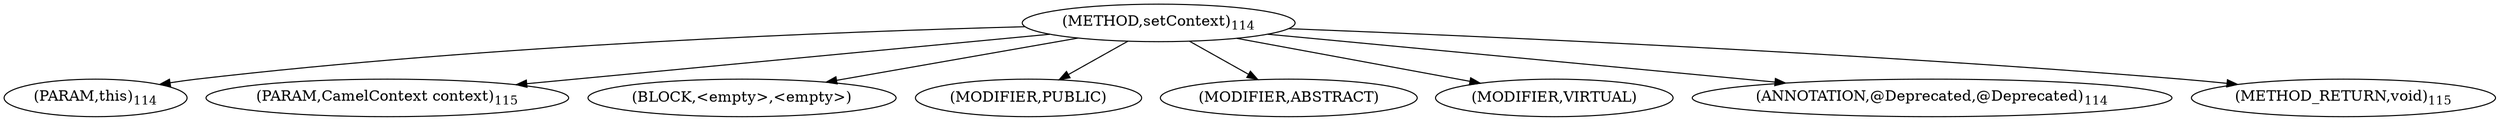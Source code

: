 digraph "setContext" {  
"107" [label = <(METHOD,setContext)<SUB>114</SUB>> ]
"108" [label = <(PARAM,this)<SUB>114</SUB>> ]
"109" [label = <(PARAM,CamelContext context)<SUB>115</SUB>> ]
"110" [label = <(BLOCK,&lt;empty&gt;,&lt;empty&gt;)> ]
"111" [label = <(MODIFIER,PUBLIC)> ]
"112" [label = <(MODIFIER,ABSTRACT)> ]
"113" [label = <(MODIFIER,VIRTUAL)> ]
"114" [label = <(ANNOTATION,@Deprecated,@Deprecated)<SUB>114</SUB>> ]
"115" [label = <(METHOD_RETURN,void)<SUB>115</SUB>> ]
  "107" -> "108" 
  "107" -> "109" 
  "107" -> "110" 
  "107" -> "111" 
  "107" -> "112" 
  "107" -> "113" 
  "107" -> "114" 
  "107" -> "115" 
}
